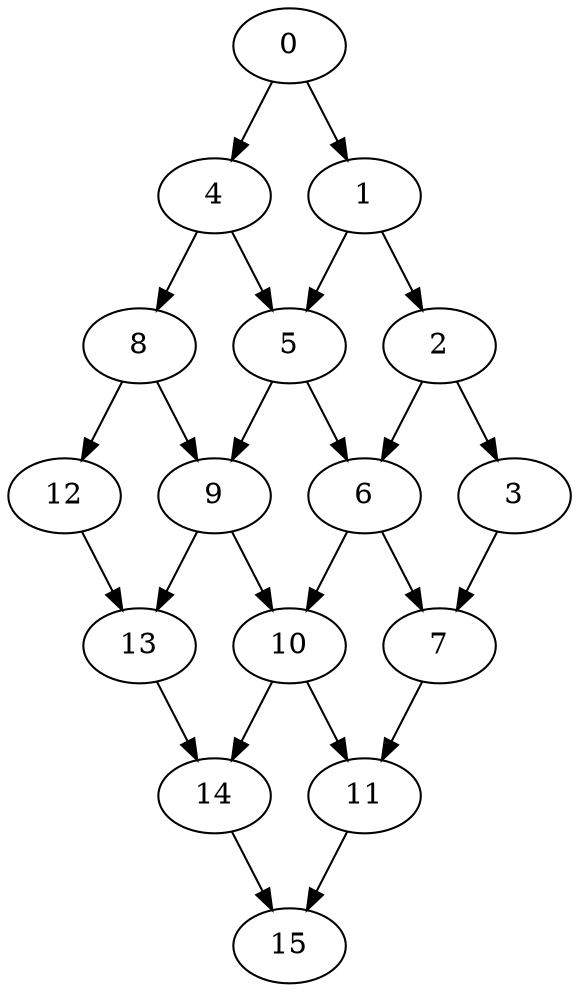 digraph "Pipeline_Nodes_16_CCR_0.10_WeightType_Random#2" {
	graph ["Duplicate states"=0,
		GraphType=Pipeline,
		"Max states in OPEN"=0,
		Modes="120000ms; topo-ordered tasks, ; Pruning: task equivalence, fixed order ready list, ; F-value: ; Optimisation: best schedule length (\
SL) optimisation on equal, ",
		NumberOfTasks=16,
		"Pruned using list schedule length"=1085,
		"States removed from OPEN"=0,
		TargetSystem="Homogeneous-2",
		"Time to schedule (ms)"=168,
		"Total idle time"=96,
		"Total schedule length"=761,
		"Total sequential time"=1342,
		"Total states created"=4046
	];
	0	["Finish time"=90,
		Processor=0,
		"Start time"=0,
		Weight=90];
	4	["Finish time"=203,
		Processor=0,
		"Start time"=90,
		Weight=113];
	0 -> 4	[Weight=10];
	1	["Finish time"=186,
		Processor=1,
		"Start time"=96,
		Weight=90];
	0 -> 1	[Weight=6];
	8	["Finish time"=310,
		Processor=1,
		"Start time"=220,
		Weight=90];
	4 -> 8	[Weight=5];
	5	["Finish time"=259,
		Processor=0,
		"Start time"=203,
		Weight=56];
	4 -> 5	[Weight=3];
	1 -> 5	[Weight=9];
	2	["Finish time"=220,
		Processor=1,
		"Start time"=186,
		Weight=34];
	1 -> 2	[Weight=10];
	9	["Finish time"=462,
		Processor=0,
		"Start time"=349,
		Weight=113];
	8 -> 9	[Weight=5];
	12	["Finish time"=524,
		Processor=1,
		"Start time"=411,
		Weight=113];
	8 -> 12	[Weight=7];
	5 -> 9	[Weight=5];
	6	["Finish time"=349,
		Processor=0,
		"Start time"=259,
		Weight=90];
	5 -> 6	[Weight=5];
	2 -> 6	[Weight=7];
	3	["Finish time"=411,
		Processor=1,
		"Start time"=310,
		Weight=101];
	2 -> 3	[Weight=8];
	10	["Finish time"=564,
		Processor=0,
		"Start time"=485,
		Weight=79];
	9 -> 10	[Weight=5];
	13	["Finish time"=603,
		Processor=1,
		"Start time"=524,
		Weight=79];
	9 -> 13	[Weight=5];
	6 -> 10	[Weight=9];
	7	["Finish time"=485,
		Processor=0,
		"Start time"=462,
		Weight=23];
	6 -> 7	[Weight=3];
	12 -> 13	[Weight=3];
	3 -> 7	[Weight=9];
	11	["Finish time"=677,
		Processor=0,
		"Start time"=564,
		Weight=113];
	10 -> 11	[Weight=7];
	14	["Finish time"=682,
		Processor=1,
		"Start time"=603,
		Weight=79];
	10 -> 14	[Weight=2];
	13 -> 14	[Weight=2];
	7 -> 11	[Weight=4];
	15	["Finish time"=761,
		Processor=1,
		"Start time"=682,
		Weight=79];
	11 -> 15	[Weight=2];
	14 -> 15	[Weight=3];
}
